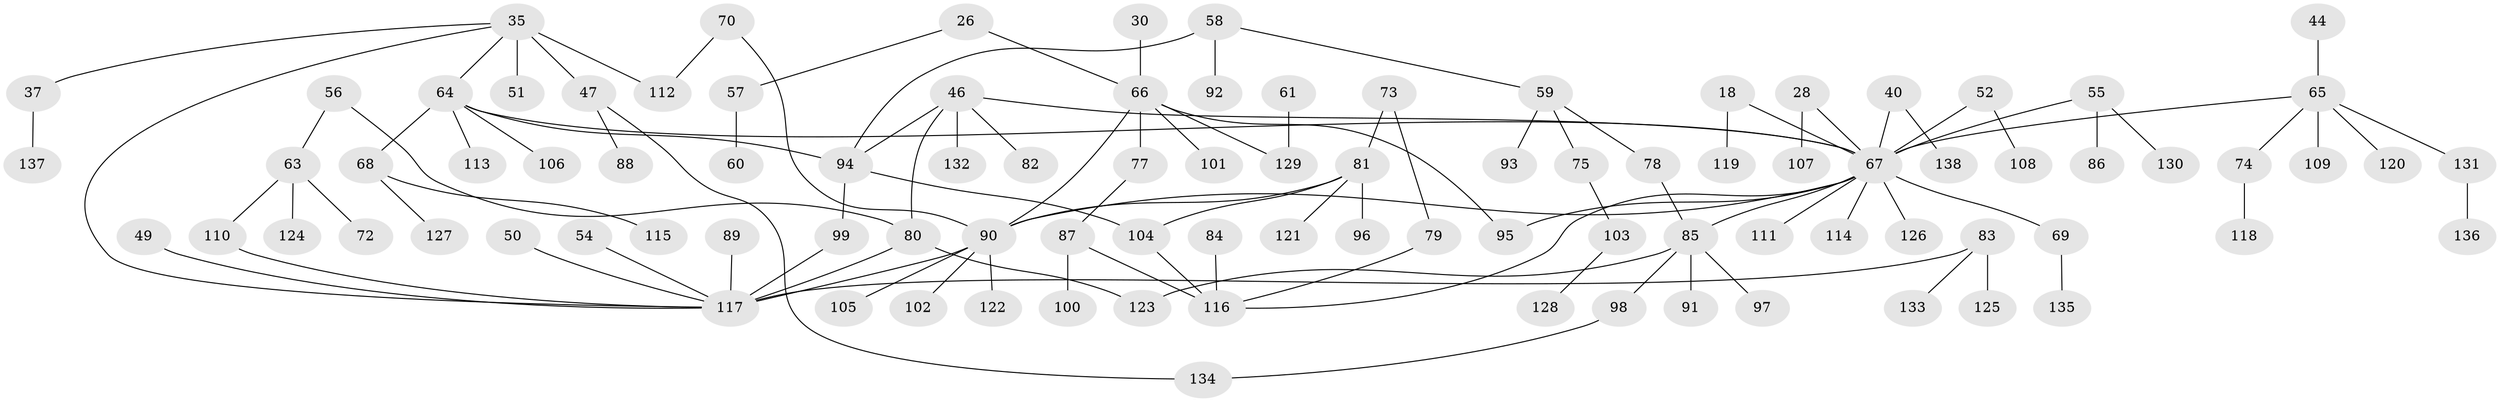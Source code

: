 // original degree distribution, {6: 0.050724637681159424, 3: 0.17391304347826086, 9: 0.007246376811594203, 4: 0.057971014492753624, 1: 0.38405797101449274, 5: 0.028985507246376812, 2: 0.2971014492753623}
// Generated by graph-tools (version 1.1) at 2025/45/03/04/25 21:45:42]
// undirected, 96 vertices, 109 edges
graph export_dot {
graph [start="1"]
  node [color=gray90,style=filled];
  18;
  26;
  28;
  30;
  35 [super="+25"];
  37;
  40;
  44;
  46 [super="+13+21"];
  47;
  49;
  50;
  51;
  52;
  54;
  55;
  56 [super="+45"];
  57;
  58 [super="+43"];
  59;
  60;
  61;
  63 [super="+23"];
  64 [super="+15"];
  65 [super="+9+12"];
  66 [super="+10+62"];
  67 [super="+8+6+14"];
  68;
  69;
  70;
  72;
  73;
  74;
  75;
  77;
  78;
  79;
  80 [super="+53"];
  81 [super="+32+38"];
  82;
  83;
  84;
  85;
  86;
  87;
  88;
  89;
  90 [super="+20+3+5+7"];
  91;
  92;
  93;
  94 [super="+39"];
  95;
  96;
  97;
  98;
  99;
  100;
  101;
  102;
  103;
  104;
  105;
  106;
  107;
  108;
  109;
  110 [super="+22"];
  111;
  112 [super="+71"];
  113;
  114;
  115;
  116 [super="+42"];
  117 [super="+41+48"];
  118;
  119;
  120;
  121;
  122;
  123 [super="+76"];
  124;
  125;
  126;
  127;
  128;
  129 [super="+36"];
  130;
  131;
  132;
  133;
  134;
  135;
  136;
  137;
  138;
  18 -- 119;
  18 -- 67;
  26 -- 57;
  26 -- 66;
  28 -- 107;
  28 -- 67;
  30 -- 66;
  35 -- 47;
  35 -- 51;
  35 -- 64;
  35 -- 112 [weight=2];
  35 -- 37;
  35 -- 117;
  37 -- 137;
  40 -- 138;
  40 -- 67;
  44 -- 65;
  46 -- 132;
  46 -- 80;
  46 -- 67;
  46 -- 82;
  46 -- 94;
  47 -- 88;
  47 -- 134;
  49 -- 117;
  50 -- 117;
  52 -- 108;
  52 -- 67;
  54 -- 117;
  55 -- 86;
  55 -- 130;
  55 -- 67;
  56 -- 80;
  56 -- 63;
  57 -- 60;
  58 -- 92;
  58 -- 59;
  58 -- 94;
  59 -- 75;
  59 -- 78;
  59 -- 93;
  61 -- 129;
  63 -- 72;
  63 -- 124;
  63 -- 110;
  64 -- 68;
  64 -- 113;
  64 -- 67;
  64 -- 106;
  64 -- 94;
  65 -- 74;
  65 -- 120;
  65 -- 109;
  65 -- 67;
  65 -- 131;
  66 -- 77;
  66 -- 90 [weight=2];
  66 -- 101;
  66 -- 95;
  66 -- 129;
  67 -- 95;
  67 -- 111;
  67 -- 114;
  67 -- 85;
  67 -- 90;
  67 -- 126;
  67 -- 69;
  67 -- 116;
  68 -- 115;
  68 -- 127;
  69 -- 135;
  70 -- 90;
  70 -- 112;
  73 -- 79;
  73 -- 81;
  74 -- 118;
  75 -- 103;
  77 -- 87;
  78 -- 85;
  79 -- 116;
  80 -- 123 [weight=2];
  80 -- 117;
  81 -- 104;
  81 -- 121;
  81 -- 90;
  81 -- 96;
  83 -- 125;
  83 -- 133;
  83 -- 117;
  84 -- 116;
  85 -- 91;
  85 -- 97;
  85 -- 98;
  85 -- 123;
  87 -- 100;
  87 -- 116;
  89 -- 117;
  90 -- 117 [weight=2];
  90 -- 122;
  90 -- 105;
  90 -- 102;
  94 -- 99;
  94 -- 104;
  98 -- 134;
  99 -- 117;
  103 -- 128;
  104 -- 116;
  110 -- 117;
  131 -- 136;
}
